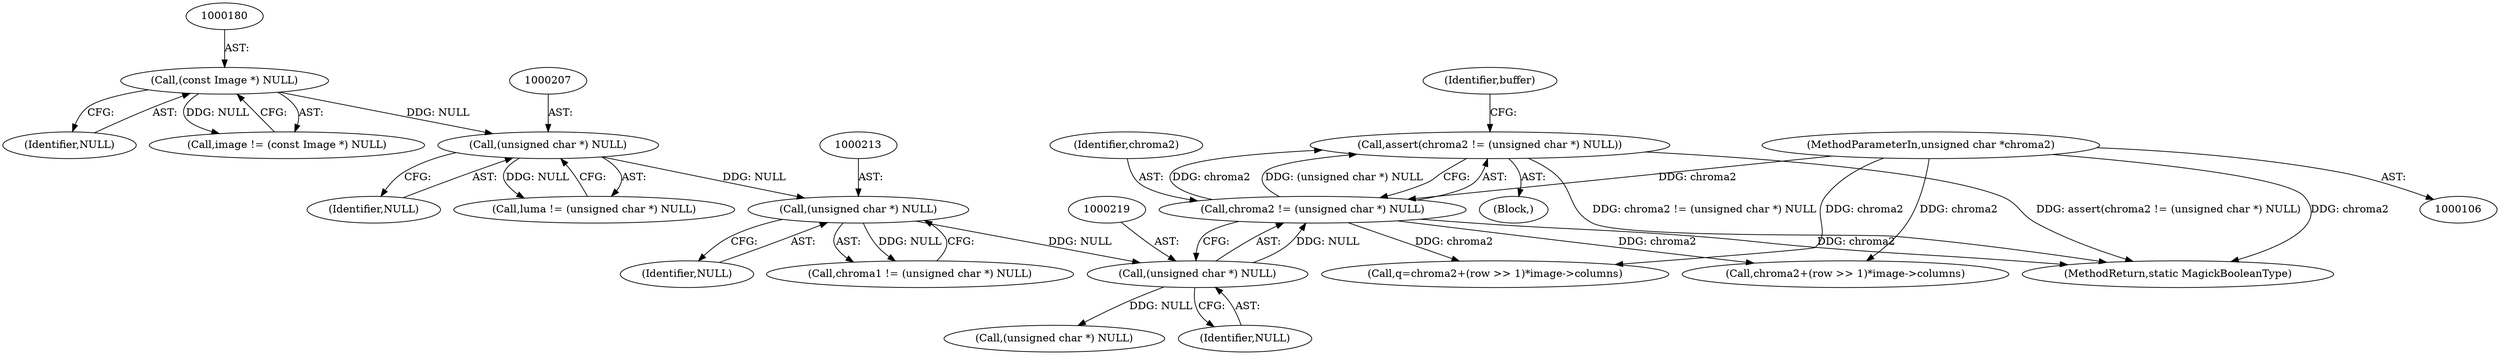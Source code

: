 digraph "0_ImageMagick_1e6a3ace073c9ec9c71e439c111d23c6e66cb6ae@API" {
"1000215" [label="(Call,assert(chroma2 != (unsigned char *) NULL))"];
"1000216" [label="(Call,chroma2 != (unsigned char *) NULL)"];
"1000110" [label="(MethodParameterIn,unsigned char *chroma2)"];
"1000218" [label="(Call,(unsigned char *) NULL)"];
"1000212" [label="(Call,(unsigned char *) NULL)"];
"1000206" [label="(Call,(unsigned char *) NULL)"];
"1000179" [label="(Call,(const Image *) NULL)"];
"1000110" [label="(MethodParameterIn,unsigned char *chroma2)"];
"1000177" [label="(Call,image != (const Image *) NULL)"];
"1000206" [label="(Call,(unsigned char *) NULL)"];
"1000216" [label="(Call,chroma2 != (unsigned char *) NULL)"];
"1000233" [label="(Call,(unsigned char *) NULL)"];
"1000112" [label="(Block,)"];
"1000222" [label="(Identifier,buffer)"];
"1000601" [label="(Call,chroma2+(row >> 1)*image->columns)"];
"1000220" [label="(Identifier,NULL)"];
"1000214" [label="(Identifier,NULL)"];
"1000212" [label="(Call,(unsigned char *) NULL)"];
"1000204" [label="(Call,luma != (unsigned char *) NULL)"];
"1000823" [label="(MethodReturn,static MagickBooleanType)"];
"1000217" [label="(Identifier,chroma2)"];
"1000599" [label="(Call,q=chroma2+(row >> 1)*image->columns)"];
"1000181" [label="(Identifier,NULL)"];
"1000208" [label="(Identifier,NULL)"];
"1000218" [label="(Call,(unsigned char *) NULL)"];
"1000179" [label="(Call,(const Image *) NULL)"];
"1000210" [label="(Call,chroma1 != (unsigned char *) NULL)"];
"1000215" [label="(Call,assert(chroma2 != (unsigned char *) NULL))"];
"1000215" -> "1000112"  [label="AST: "];
"1000215" -> "1000216"  [label="CFG: "];
"1000216" -> "1000215"  [label="AST: "];
"1000222" -> "1000215"  [label="CFG: "];
"1000215" -> "1000823"  [label="DDG: chroma2 != (unsigned char *) NULL"];
"1000215" -> "1000823"  [label="DDG: assert(chroma2 != (unsigned char *) NULL)"];
"1000216" -> "1000215"  [label="DDG: chroma2"];
"1000216" -> "1000215"  [label="DDG: (unsigned char *) NULL"];
"1000216" -> "1000218"  [label="CFG: "];
"1000217" -> "1000216"  [label="AST: "];
"1000218" -> "1000216"  [label="AST: "];
"1000216" -> "1000823"  [label="DDG: chroma2"];
"1000110" -> "1000216"  [label="DDG: chroma2"];
"1000218" -> "1000216"  [label="DDG: NULL"];
"1000216" -> "1000599"  [label="DDG: chroma2"];
"1000216" -> "1000601"  [label="DDG: chroma2"];
"1000110" -> "1000106"  [label="AST: "];
"1000110" -> "1000823"  [label="DDG: chroma2"];
"1000110" -> "1000599"  [label="DDG: chroma2"];
"1000110" -> "1000601"  [label="DDG: chroma2"];
"1000218" -> "1000220"  [label="CFG: "];
"1000219" -> "1000218"  [label="AST: "];
"1000220" -> "1000218"  [label="AST: "];
"1000212" -> "1000218"  [label="DDG: NULL"];
"1000218" -> "1000233"  [label="DDG: NULL"];
"1000212" -> "1000210"  [label="AST: "];
"1000212" -> "1000214"  [label="CFG: "];
"1000213" -> "1000212"  [label="AST: "];
"1000214" -> "1000212"  [label="AST: "];
"1000210" -> "1000212"  [label="CFG: "];
"1000212" -> "1000210"  [label="DDG: NULL"];
"1000206" -> "1000212"  [label="DDG: NULL"];
"1000206" -> "1000204"  [label="AST: "];
"1000206" -> "1000208"  [label="CFG: "];
"1000207" -> "1000206"  [label="AST: "];
"1000208" -> "1000206"  [label="AST: "];
"1000204" -> "1000206"  [label="CFG: "];
"1000206" -> "1000204"  [label="DDG: NULL"];
"1000179" -> "1000206"  [label="DDG: NULL"];
"1000179" -> "1000177"  [label="AST: "];
"1000179" -> "1000181"  [label="CFG: "];
"1000180" -> "1000179"  [label="AST: "];
"1000181" -> "1000179"  [label="AST: "];
"1000177" -> "1000179"  [label="CFG: "];
"1000179" -> "1000177"  [label="DDG: NULL"];
}
